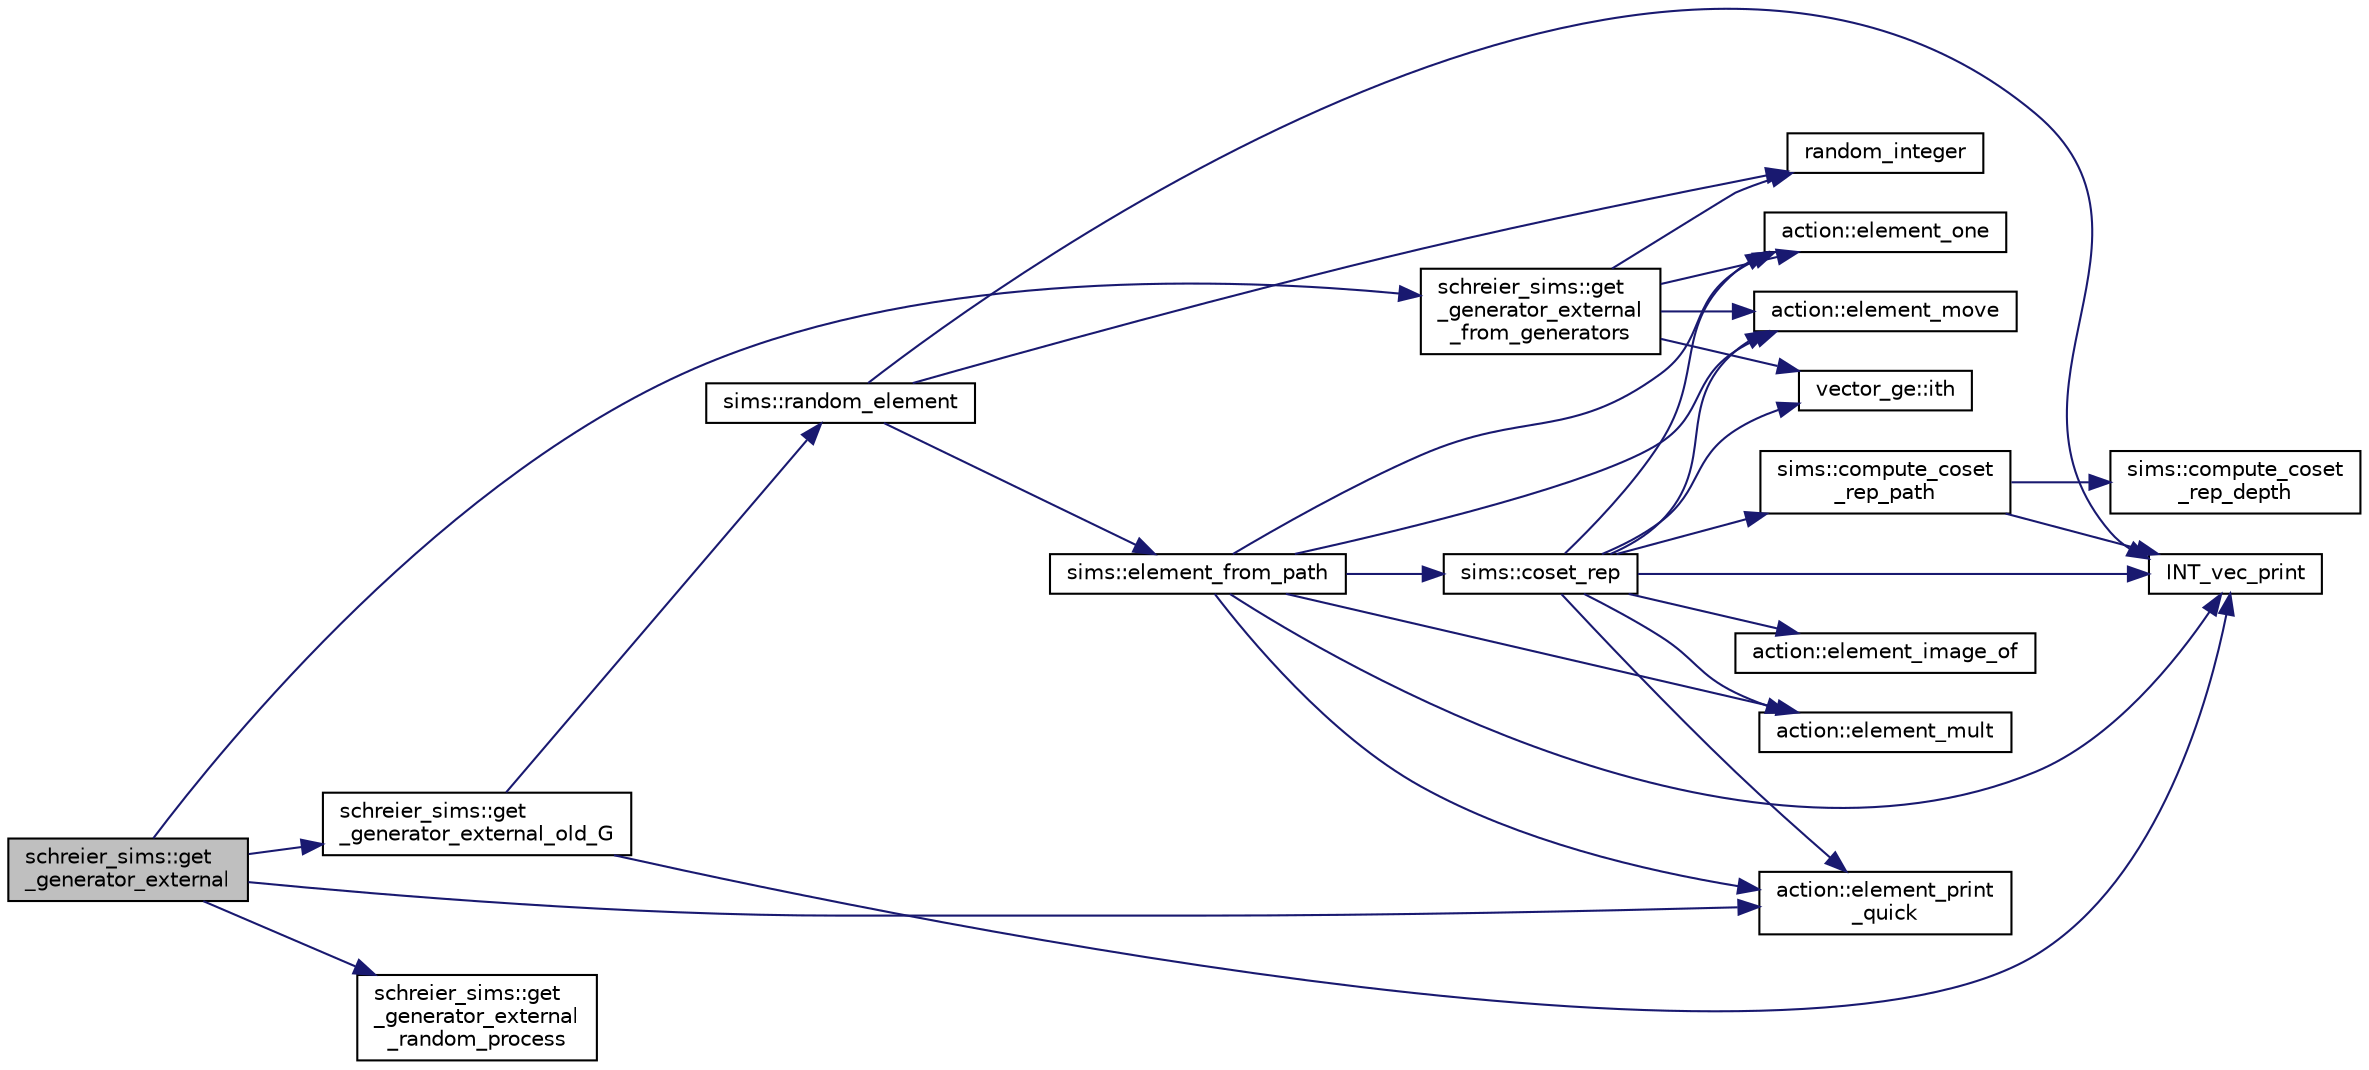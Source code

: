 digraph "schreier_sims::get_generator_external"
{
  edge [fontname="Helvetica",fontsize="10",labelfontname="Helvetica",labelfontsize="10"];
  node [fontname="Helvetica",fontsize="10",shape=record];
  rankdir="LR";
  Node213 [label="schreier_sims::get\l_generator_external",height=0.2,width=0.4,color="black", fillcolor="grey75", style="filled", fontcolor="black"];
  Node213 -> Node214 [color="midnightblue",fontsize="10",style="solid",fontname="Helvetica"];
  Node214 [label="schreier_sims::get\l_generator_external\l_from_generators",height=0.2,width=0.4,color="black", fillcolor="white", style="filled",URL="$d0/da8/classschreier__sims.html#aa8e231e521286bc3e81f42ad850514df"];
  Node214 -> Node215 [color="midnightblue",fontsize="10",style="solid",fontname="Helvetica"];
  Node215 [label="random_integer",height=0.2,width=0.4,color="black", fillcolor="white", style="filled",URL="$d5/db4/io__and__os_8h.html#a509937846575424b1c8863e1bb96a766"];
  Node214 -> Node216 [color="midnightblue",fontsize="10",style="solid",fontname="Helvetica"];
  Node216 [label="action::element_move",height=0.2,width=0.4,color="black", fillcolor="white", style="filled",URL="$d2/d86/classaction.html#a550947491bbb534d3d7951f50198a874"];
  Node214 -> Node217 [color="midnightblue",fontsize="10",style="solid",fontname="Helvetica"];
  Node217 [label="vector_ge::ith",height=0.2,width=0.4,color="black", fillcolor="white", style="filled",URL="$d4/d6e/classvector__ge.html#a1ff002e8b746a9beb119d57dcd4a15ff"];
  Node214 -> Node218 [color="midnightblue",fontsize="10",style="solid",fontname="Helvetica"];
  Node218 [label="action::element_one",height=0.2,width=0.4,color="black", fillcolor="white", style="filled",URL="$d2/d86/classaction.html#a780a105daf04d6d1fe7e2f63b3c88e3b"];
  Node213 -> Node219 [color="midnightblue",fontsize="10",style="solid",fontname="Helvetica"];
  Node219 [label="schreier_sims::get\l_generator_external\l_random_process",height=0.2,width=0.4,color="black", fillcolor="white", style="filled",URL="$d0/da8/classschreier__sims.html#a127c4918ec3f023f615044840fa67d93"];
  Node213 -> Node220 [color="midnightblue",fontsize="10",style="solid",fontname="Helvetica"];
  Node220 [label="schreier_sims::get\l_generator_external_old_G",height=0.2,width=0.4,color="black", fillcolor="white", style="filled",URL="$d0/da8/classschreier__sims.html#a9962956dcd3680b201020afd75f0e24b"];
  Node220 -> Node221 [color="midnightblue",fontsize="10",style="solid",fontname="Helvetica"];
  Node221 [label="sims::random_element",height=0.2,width=0.4,color="black", fillcolor="white", style="filled",URL="$d9/df3/classsims.html#a28e72977652add0bb45a5f703243fd33"];
  Node221 -> Node222 [color="midnightblue",fontsize="10",style="solid",fontname="Helvetica"];
  Node222 [label="INT_vec_print",height=0.2,width=0.4,color="black", fillcolor="white", style="filled",URL="$df/dbf/sajeeb_8_c.html#a79a5901af0b47dd0d694109543c027fe"];
  Node221 -> Node215 [color="midnightblue",fontsize="10",style="solid",fontname="Helvetica"];
  Node221 -> Node223 [color="midnightblue",fontsize="10",style="solid",fontname="Helvetica"];
  Node223 [label="sims::element_from_path",height=0.2,width=0.4,color="black", fillcolor="white", style="filled",URL="$d9/df3/classsims.html#a4a9bc25b1b8e61ba34d6d3d9f9fb8ab8"];
  Node223 -> Node222 [color="midnightblue",fontsize="10",style="solid",fontname="Helvetica"];
  Node223 -> Node218 [color="midnightblue",fontsize="10",style="solid",fontname="Helvetica"];
  Node223 -> Node224 [color="midnightblue",fontsize="10",style="solid",fontname="Helvetica"];
  Node224 [label="sims::coset_rep",height=0.2,width=0.4,color="black", fillcolor="white", style="filled",URL="$d9/df3/classsims.html#a3d669dba4d005cd2399388f27f44cd04"];
  Node224 -> Node225 [color="midnightblue",fontsize="10",style="solid",fontname="Helvetica"];
  Node225 [label="sims::compute_coset\l_rep_path",height=0.2,width=0.4,color="black", fillcolor="white", style="filled",URL="$d9/df3/classsims.html#a22a53a24eb86dcfe54cb3588776a4d96"];
  Node225 -> Node226 [color="midnightblue",fontsize="10",style="solid",fontname="Helvetica"];
  Node226 [label="sims::compute_coset\l_rep_depth",height=0.2,width=0.4,color="black", fillcolor="white", style="filled",URL="$d9/df3/classsims.html#abfeb782bd253f1df5253486afb120f6f"];
  Node225 -> Node222 [color="midnightblue",fontsize="10",style="solid",fontname="Helvetica"];
  Node224 -> Node222 [color="midnightblue",fontsize="10",style="solid",fontname="Helvetica"];
  Node224 -> Node218 [color="midnightblue",fontsize="10",style="solid",fontname="Helvetica"];
  Node224 -> Node217 [color="midnightblue",fontsize="10",style="solid",fontname="Helvetica"];
  Node224 -> Node227 [color="midnightblue",fontsize="10",style="solid",fontname="Helvetica"];
  Node227 [label="action::element_print\l_quick",height=0.2,width=0.4,color="black", fillcolor="white", style="filled",URL="$d2/d86/classaction.html#a4844680cf6750396f76494a28655265b"];
  Node224 -> Node228 [color="midnightblue",fontsize="10",style="solid",fontname="Helvetica"];
  Node228 [label="action::element_mult",height=0.2,width=0.4,color="black", fillcolor="white", style="filled",URL="$d2/d86/classaction.html#ae9e36b2cae1f0f7bd7144097fa9a34b3"];
  Node224 -> Node216 [color="midnightblue",fontsize="10",style="solid",fontname="Helvetica"];
  Node224 -> Node229 [color="midnightblue",fontsize="10",style="solid",fontname="Helvetica"];
  Node229 [label="action::element_image_of",height=0.2,width=0.4,color="black", fillcolor="white", style="filled",URL="$d2/d86/classaction.html#ae09559d4537a048fc860f8a74a31393d"];
  Node223 -> Node227 [color="midnightblue",fontsize="10",style="solid",fontname="Helvetica"];
  Node223 -> Node228 [color="midnightblue",fontsize="10",style="solid",fontname="Helvetica"];
  Node223 -> Node216 [color="midnightblue",fontsize="10",style="solid",fontname="Helvetica"];
  Node220 -> Node222 [color="midnightblue",fontsize="10",style="solid",fontname="Helvetica"];
  Node213 -> Node227 [color="midnightblue",fontsize="10",style="solid",fontname="Helvetica"];
}
